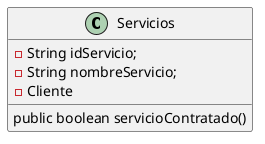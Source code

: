 @startuml
class Servicios {
-String idServicio;
-String nombreServicio;
-Cliente
public boolean servicioContratado()

}

@enduml